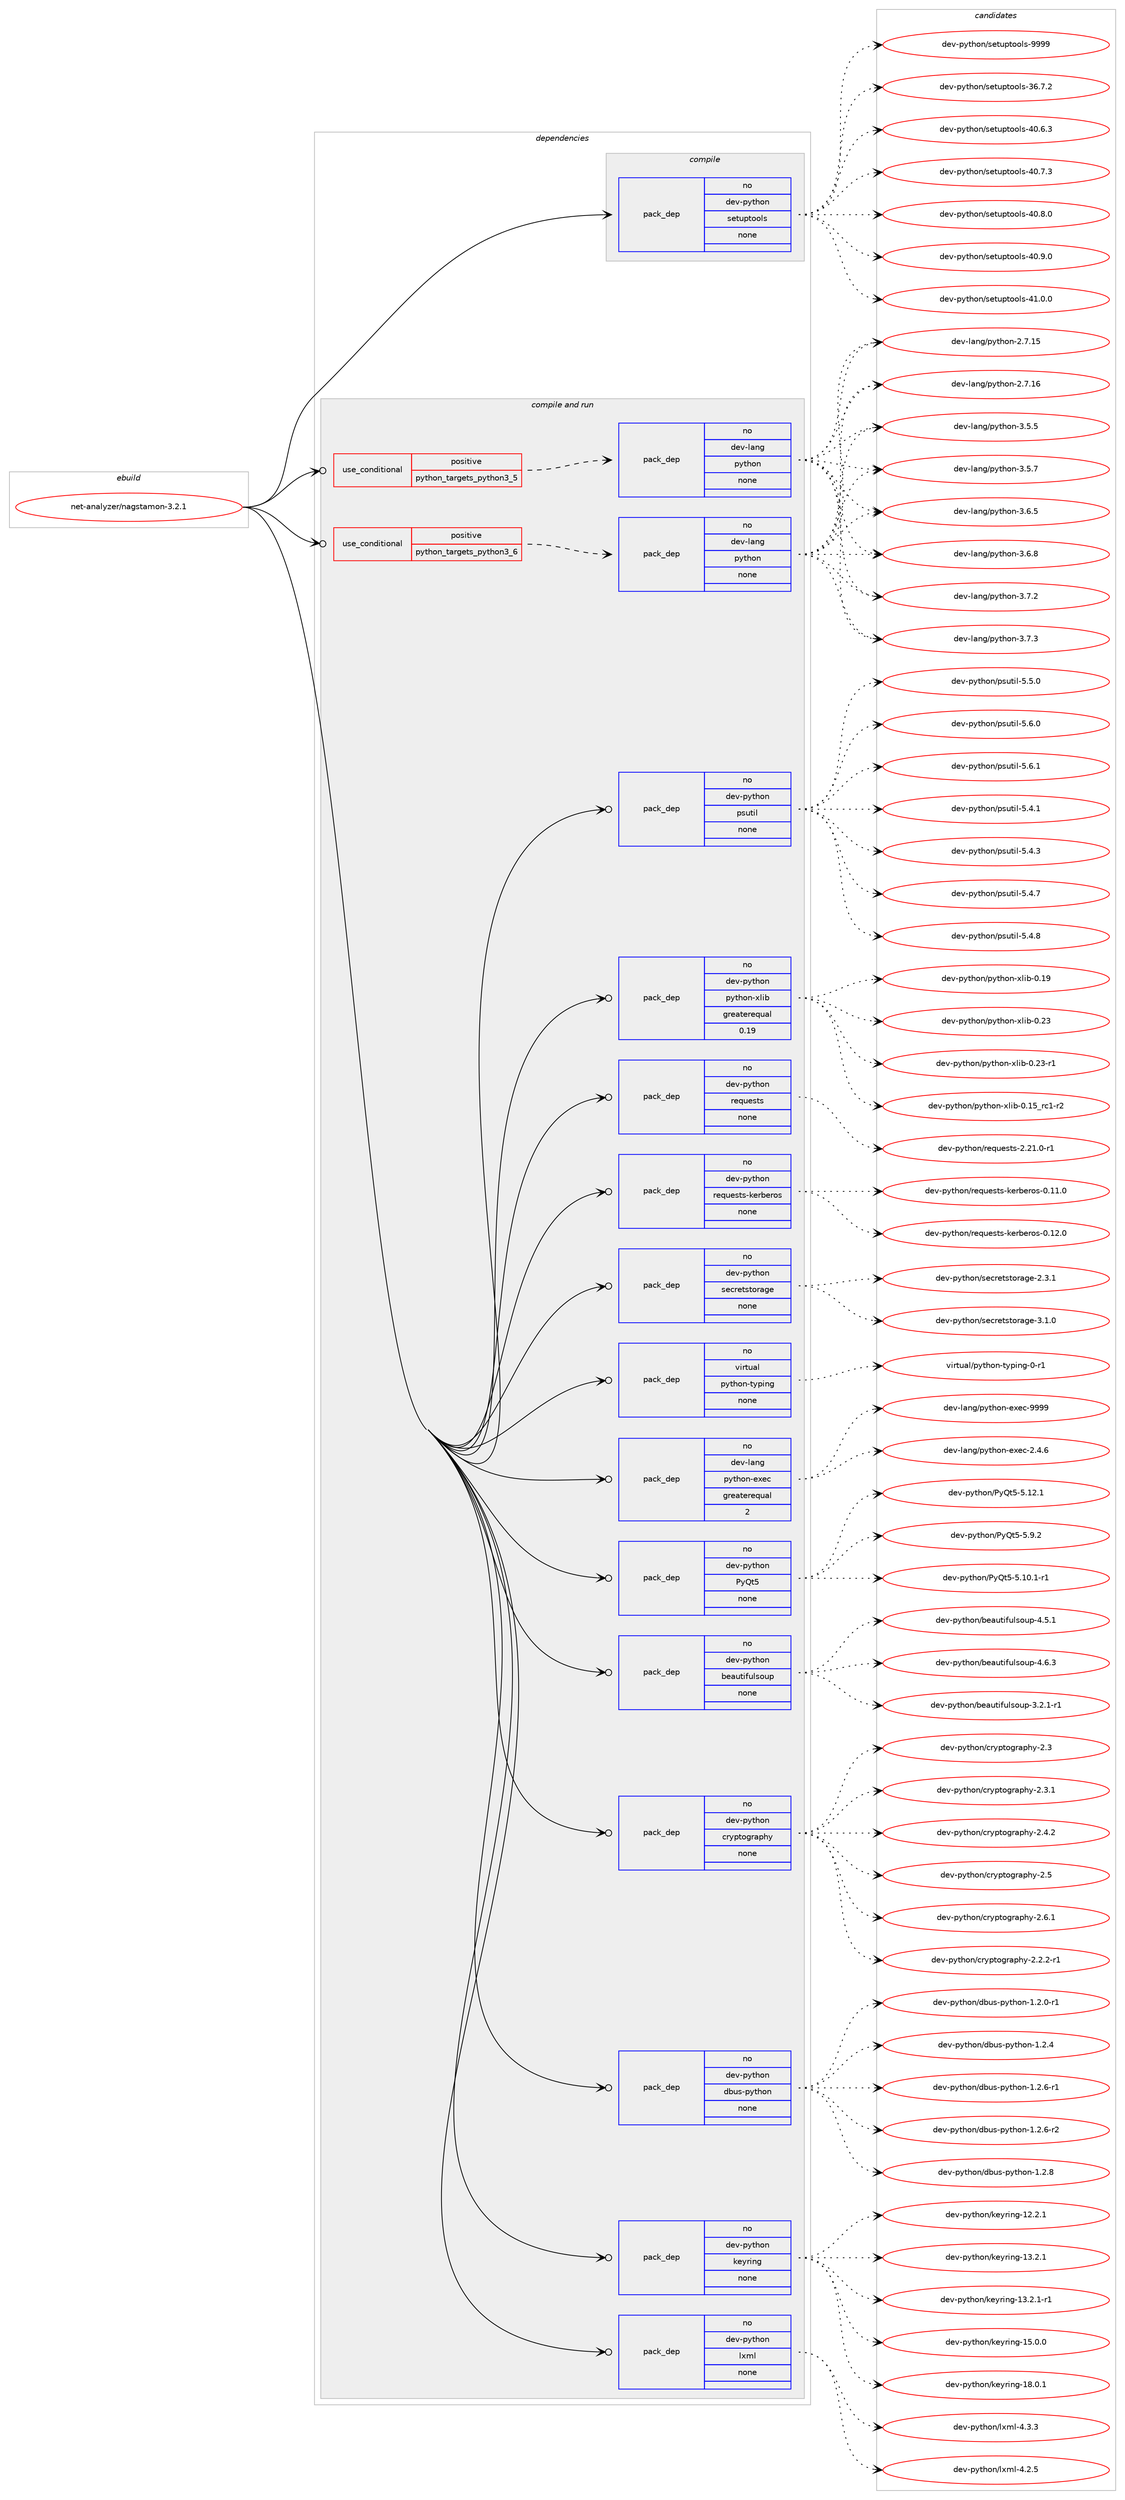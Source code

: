 digraph prolog {

# *************
# Graph options
# *************

newrank=true;
concentrate=true;
compound=true;
graph [rankdir=LR,fontname=Helvetica,fontsize=10,ranksep=1.5];#, ranksep=2.5, nodesep=0.2];
edge  [arrowhead=vee];
node  [fontname=Helvetica,fontsize=10];

# **********
# The ebuild
# **********

subgraph cluster_leftcol {
color=gray;
rank=same;
label=<<i>ebuild</i>>;
id [label="net-analyzer/nagstamon-3.2.1", color=red, width=4, href="../net-analyzer/nagstamon-3.2.1.svg"];
}

# ****************
# The dependencies
# ****************

subgraph cluster_midcol {
color=gray;
label=<<i>dependencies</i>>;
subgraph cluster_compile {
fillcolor="#eeeeee";
style=filled;
label=<<i>compile</i>>;
subgraph pack889 {
dependency1023 [label=<<TABLE BORDER="0" CELLBORDER="1" CELLSPACING="0" CELLPADDING="4" WIDTH="220"><TR><TD ROWSPAN="6" CELLPADDING="30">pack_dep</TD></TR><TR><TD WIDTH="110">no</TD></TR><TR><TD>dev-python</TD></TR><TR><TD>setuptools</TD></TR><TR><TD>none</TD></TR><TR><TD></TD></TR></TABLE>>, shape=none, color=blue];
}
id:e -> dependency1023:w [weight=20,style="solid",arrowhead="vee"];
}
subgraph cluster_compileandrun {
fillcolor="#eeeeee";
style=filled;
label=<<i>compile and run</i>>;
subgraph cond114 {
dependency1024 [label=<<TABLE BORDER="0" CELLBORDER="1" CELLSPACING="0" CELLPADDING="4"><TR><TD ROWSPAN="3" CELLPADDING="10">use_conditional</TD></TR><TR><TD>positive</TD></TR><TR><TD>python_targets_python3_5</TD></TR></TABLE>>, shape=none, color=red];
subgraph pack890 {
dependency1025 [label=<<TABLE BORDER="0" CELLBORDER="1" CELLSPACING="0" CELLPADDING="4" WIDTH="220"><TR><TD ROWSPAN="6" CELLPADDING="30">pack_dep</TD></TR><TR><TD WIDTH="110">no</TD></TR><TR><TD>dev-lang</TD></TR><TR><TD>python</TD></TR><TR><TD>none</TD></TR><TR><TD></TD></TR></TABLE>>, shape=none, color=blue];
}
dependency1024:e -> dependency1025:w [weight=20,style="dashed",arrowhead="vee"];
}
id:e -> dependency1024:w [weight=20,style="solid",arrowhead="odotvee"];
subgraph cond115 {
dependency1026 [label=<<TABLE BORDER="0" CELLBORDER="1" CELLSPACING="0" CELLPADDING="4"><TR><TD ROWSPAN="3" CELLPADDING="10">use_conditional</TD></TR><TR><TD>positive</TD></TR><TR><TD>python_targets_python3_6</TD></TR></TABLE>>, shape=none, color=red];
subgraph pack891 {
dependency1027 [label=<<TABLE BORDER="0" CELLBORDER="1" CELLSPACING="0" CELLPADDING="4" WIDTH="220"><TR><TD ROWSPAN="6" CELLPADDING="30">pack_dep</TD></TR><TR><TD WIDTH="110">no</TD></TR><TR><TD>dev-lang</TD></TR><TR><TD>python</TD></TR><TR><TD>none</TD></TR><TR><TD></TD></TR></TABLE>>, shape=none, color=blue];
}
dependency1026:e -> dependency1027:w [weight=20,style="dashed",arrowhead="vee"];
}
id:e -> dependency1026:w [weight=20,style="solid",arrowhead="odotvee"];
subgraph pack892 {
dependency1028 [label=<<TABLE BORDER="0" CELLBORDER="1" CELLSPACING="0" CELLPADDING="4" WIDTH="220"><TR><TD ROWSPAN="6" CELLPADDING="30">pack_dep</TD></TR><TR><TD WIDTH="110">no</TD></TR><TR><TD>dev-lang</TD></TR><TR><TD>python-exec</TD></TR><TR><TD>greaterequal</TD></TR><TR><TD>2</TD></TR></TABLE>>, shape=none, color=blue];
}
id:e -> dependency1028:w [weight=20,style="solid",arrowhead="odotvee"];
subgraph pack893 {
dependency1029 [label=<<TABLE BORDER="0" CELLBORDER="1" CELLSPACING="0" CELLPADDING="4" WIDTH="220"><TR><TD ROWSPAN="6" CELLPADDING="30">pack_dep</TD></TR><TR><TD WIDTH="110">no</TD></TR><TR><TD>dev-python</TD></TR><TR><TD>PyQt5</TD></TR><TR><TD>none</TD></TR><TR><TD></TD></TR></TABLE>>, shape=none, color=blue];
}
id:e -> dependency1029:w [weight=20,style="solid",arrowhead="odotvee"];
subgraph pack894 {
dependency1030 [label=<<TABLE BORDER="0" CELLBORDER="1" CELLSPACING="0" CELLPADDING="4" WIDTH="220"><TR><TD ROWSPAN="6" CELLPADDING="30">pack_dep</TD></TR><TR><TD WIDTH="110">no</TD></TR><TR><TD>dev-python</TD></TR><TR><TD>beautifulsoup</TD></TR><TR><TD>none</TD></TR><TR><TD></TD></TR></TABLE>>, shape=none, color=blue];
}
id:e -> dependency1030:w [weight=20,style="solid",arrowhead="odotvee"];
subgraph pack895 {
dependency1031 [label=<<TABLE BORDER="0" CELLBORDER="1" CELLSPACING="0" CELLPADDING="4" WIDTH="220"><TR><TD ROWSPAN="6" CELLPADDING="30">pack_dep</TD></TR><TR><TD WIDTH="110">no</TD></TR><TR><TD>dev-python</TD></TR><TR><TD>cryptography</TD></TR><TR><TD>none</TD></TR><TR><TD></TD></TR></TABLE>>, shape=none, color=blue];
}
id:e -> dependency1031:w [weight=20,style="solid",arrowhead="odotvee"];
subgraph pack896 {
dependency1032 [label=<<TABLE BORDER="0" CELLBORDER="1" CELLSPACING="0" CELLPADDING="4" WIDTH="220"><TR><TD ROWSPAN="6" CELLPADDING="30">pack_dep</TD></TR><TR><TD WIDTH="110">no</TD></TR><TR><TD>dev-python</TD></TR><TR><TD>dbus-python</TD></TR><TR><TD>none</TD></TR><TR><TD></TD></TR></TABLE>>, shape=none, color=blue];
}
id:e -> dependency1032:w [weight=20,style="solid",arrowhead="odotvee"];
subgraph pack897 {
dependency1033 [label=<<TABLE BORDER="0" CELLBORDER="1" CELLSPACING="0" CELLPADDING="4" WIDTH="220"><TR><TD ROWSPAN="6" CELLPADDING="30">pack_dep</TD></TR><TR><TD WIDTH="110">no</TD></TR><TR><TD>dev-python</TD></TR><TR><TD>keyring</TD></TR><TR><TD>none</TD></TR><TR><TD></TD></TR></TABLE>>, shape=none, color=blue];
}
id:e -> dependency1033:w [weight=20,style="solid",arrowhead="odotvee"];
subgraph pack898 {
dependency1034 [label=<<TABLE BORDER="0" CELLBORDER="1" CELLSPACING="0" CELLPADDING="4" WIDTH="220"><TR><TD ROWSPAN="6" CELLPADDING="30">pack_dep</TD></TR><TR><TD WIDTH="110">no</TD></TR><TR><TD>dev-python</TD></TR><TR><TD>lxml</TD></TR><TR><TD>none</TD></TR><TR><TD></TD></TR></TABLE>>, shape=none, color=blue];
}
id:e -> dependency1034:w [weight=20,style="solid",arrowhead="odotvee"];
subgraph pack899 {
dependency1035 [label=<<TABLE BORDER="0" CELLBORDER="1" CELLSPACING="0" CELLPADDING="4" WIDTH="220"><TR><TD ROWSPAN="6" CELLPADDING="30">pack_dep</TD></TR><TR><TD WIDTH="110">no</TD></TR><TR><TD>dev-python</TD></TR><TR><TD>psutil</TD></TR><TR><TD>none</TD></TR><TR><TD></TD></TR></TABLE>>, shape=none, color=blue];
}
id:e -> dependency1035:w [weight=20,style="solid",arrowhead="odotvee"];
subgraph pack900 {
dependency1036 [label=<<TABLE BORDER="0" CELLBORDER="1" CELLSPACING="0" CELLPADDING="4" WIDTH="220"><TR><TD ROWSPAN="6" CELLPADDING="30">pack_dep</TD></TR><TR><TD WIDTH="110">no</TD></TR><TR><TD>dev-python</TD></TR><TR><TD>python-xlib</TD></TR><TR><TD>greaterequal</TD></TR><TR><TD>0.19</TD></TR></TABLE>>, shape=none, color=blue];
}
id:e -> dependency1036:w [weight=20,style="solid",arrowhead="odotvee"];
subgraph pack901 {
dependency1037 [label=<<TABLE BORDER="0" CELLBORDER="1" CELLSPACING="0" CELLPADDING="4" WIDTH="220"><TR><TD ROWSPAN="6" CELLPADDING="30">pack_dep</TD></TR><TR><TD WIDTH="110">no</TD></TR><TR><TD>dev-python</TD></TR><TR><TD>requests</TD></TR><TR><TD>none</TD></TR><TR><TD></TD></TR></TABLE>>, shape=none, color=blue];
}
id:e -> dependency1037:w [weight=20,style="solid",arrowhead="odotvee"];
subgraph pack902 {
dependency1038 [label=<<TABLE BORDER="0" CELLBORDER="1" CELLSPACING="0" CELLPADDING="4" WIDTH="220"><TR><TD ROWSPAN="6" CELLPADDING="30">pack_dep</TD></TR><TR><TD WIDTH="110">no</TD></TR><TR><TD>dev-python</TD></TR><TR><TD>requests-kerberos</TD></TR><TR><TD>none</TD></TR><TR><TD></TD></TR></TABLE>>, shape=none, color=blue];
}
id:e -> dependency1038:w [weight=20,style="solid",arrowhead="odotvee"];
subgraph pack903 {
dependency1039 [label=<<TABLE BORDER="0" CELLBORDER="1" CELLSPACING="0" CELLPADDING="4" WIDTH="220"><TR><TD ROWSPAN="6" CELLPADDING="30">pack_dep</TD></TR><TR><TD WIDTH="110">no</TD></TR><TR><TD>dev-python</TD></TR><TR><TD>secretstorage</TD></TR><TR><TD>none</TD></TR><TR><TD></TD></TR></TABLE>>, shape=none, color=blue];
}
id:e -> dependency1039:w [weight=20,style="solid",arrowhead="odotvee"];
subgraph pack904 {
dependency1040 [label=<<TABLE BORDER="0" CELLBORDER="1" CELLSPACING="0" CELLPADDING="4" WIDTH="220"><TR><TD ROWSPAN="6" CELLPADDING="30">pack_dep</TD></TR><TR><TD WIDTH="110">no</TD></TR><TR><TD>virtual</TD></TR><TR><TD>python-typing</TD></TR><TR><TD>none</TD></TR><TR><TD></TD></TR></TABLE>>, shape=none, color=blue];
}
id:e -> dependency1040:w [weight=20,style="solid",arrowhead="odotvee"];
}
subgraph cluster_run {
fillcolor="#eeeeee";
style=filled;
label=<<i>run</i>>;
}
}

# **************
# The candidates
# **************

subgraph cluster_choices {
rank=same;
color=gray;
label=<<i>candidates</i>>;

subgraph choice889 {
color=black;
nodesep=1;
choice100101118451121211161041111104711510111611711211611111110811545515446554650 [label="dev-python/setuptools-36.7.2", color=red, width=4,href="../dev-python/setuptools-36.7.2.svg"];
choice100101118451121211161041111104711510111611711211611111110811545524846544651 [label="dev-python/setuptools-40.6.3", color=red, width=4,href="../dev-python/setuptools-40.6.3.svg"];
choice100101118451121211161041111104711510111611711211611111110811545524846554651 [label="dev-python/setuptools-40.7.3", color=red, width=4,href="../dev-python/setuptools-40.7.3.svg"];
choice100101118451121211161041111104711510111611711211611111110811545524846564648 [label="dev-python/setuptools-40.8.0", color=red, width=4,href="../dev-python/setuptools-40.8.0.svg"];
choice100101118451121211161041111104711510111611711211611111110811545524846574648 [label="dev-python/setuptools-40.9.0", color=red, width=4,href="../dev-python/setuptools-40.9.0.svg"];
choice100101118451121211161041111104711510111611711211611111110811545524946484648 [label="dev-python/setuptools-41.0.0", color=red, width=4,href="../dev-python/setuptools-41.0.0.svg"];
choice10010111845112121116104111110471151011161171121161111111081154557575757 [label="dev-python/setuptools-9999", color=red, width=4,href="../dev-python/setuptools-9999.svg"];
dependency1023:e -> choice100101118451121211161041111104711510111611711211611111110811545515446554650:w [style=dotted,weight="100"];
dependency1023:e -> choice100101118451121211161041111104711510111611711211611111110811545524846544651:w [style=dotted,weight="100"];
dependency1023:e -> choice100101118451121211161041111104711510111611711211611111110811545524846554651:w [style=dotted,weight="100"];
dependency1023:e -> choice100101118451121211161041111104711510111611711211611111110811545524846564648:w [style=dotted,weight="100"];
dependency1023:e -> choice100101118451121211161041111104711510111611711211611111110811545524846574648:w [style=dotted,weight="100"];
dependency1023:e -> choice100101118451121211161041111104711510111611711211611111110811545524946484648:w [style=dotted,weight="100"];
dependency1023:e -> choice10010111845112121116104111110471151011161171121161111111081154557575757:w [style=dotted,weight="100"];
}
subgraph choice890 {
color=black;
nodesep=1;
choice10010111845108971101034711212111610411111045504655464953 [label="dev-lang/python-2.7.15", color=red, width=4,href="../dev-lang/python-2.7.15.svg"];
choice10010111845108971101034711212111610411111045504655464954 [label="dev-lang/python-2.7.16", color=red, width=4,href="../dev-lang/python-2.7.16.svg"];
choice100101118451089711010347112121116104111110455146534653 [label="dev-lang/python-3.5.5", color=red, width=4,href="../dev-lang/python-3.5.5.svg"];
choice100101118451089711010347112121116104111110455146534655 [label="dev-lang/python-3.5.7", color=red, width=4,href="../dev-lang/python-3.5.7.svg"];
choice100101118451089711010347112121116104111110455146544653 [label="dev-lang/python-3.6.5", color=red, width=4,href="../dev-lang/python-3.6.5.svg"];
choice100101118451089711010347112121116104111110455146544656 [label="dev-lang/python-3.6.8", color=red, width=4,href="../dev-lang/python-3.6.8.svg"];
choice100101118451089711010347112121116104111110455146554650 [label="dev-lang/python-3.7.2", color=red, width=4,href="../dev-lang/python-3.7.2.svg"];
choice100101118451089711010347112121116104111110455146554651 [label="dev-lang/python-3.7.3", color=red, width=4,href="../dev-lang/python-3.7.3.svg"];
dependency1025:e -> choice10010111845108971101034711212111610411111045504655464953:w [style=dotted,weight="100"];
dependency1025:e -> choice10010111845108971101034711212111610411111045504655464954:w [style=dotted,weight="100"];
dependency1025:e -> choice100101118451089711010347112121116104111110455146534653:w [style=dotted,weight="100"];
dependency1025:e -> choice100101118451089711010347112121116104111110455146534655:w [style=dotted,weight="100"];
dependency1025:e -> choice100101118451089711010347112121116104111110455146544653:w [style=dotted,weight="100"];
dependency1025:e -> choice100101118451089711010347112121116104111110455146544656:w [style=dotted,weight="100"];
dependency1025:e -> choice100101118451089711010347112121116104111110455146554650:w [style=dotted,weight="100"];
dependency1025:e -> choice100101118451089711010347112121116104111110455146554651:w [style=dotted,weight="100"];
}
subgraph choice891 {
color=black;
nodesep=1;
choice10010111845108971101034711212111610411111045504655464953 [label="dev-lang/python-2.7.15", color=red, width=4,href="../dev-lang/python-2.7.15.svg"];
choice10010111845108971101034711212111610411111045504655464954 [label="dev-lang/python-2.7.16", color=red, width=4,href="../dev-lang/python-2.7.16.svg"];
choice100101118451089711010347112121116104111110455146534653 [label="dev-lang/python-3.5.5", color=red, width=4,href="../dev-lang/python-3.5.5.svg"];
choice100101118451089711010347112121116104111110455146534655 [label="dev-lang/python-3.5.7", color=red, width=4,href="../dev-lang/python-3.5.7.svg"];
choice100101118451089711010347112121116104111110455146544653 [label="dev-lang/python-3.6.5", color=red, width=4,href="../dev-lang/python-3.6.5.svg"];
choice100101118451089711010347112121116104111110455146544656 [label="dev-lang/python-3.6.8", color=red, width=4,href="../dev-lang/python-3.6.8.svg"];
choice100101118451089711010347112121116104111110455146554650 [label="dev-lang/python-3.7.2", color=red, width=4,href="../dev-lang/python-3.7.2.svg"];
choice100101118451089711010347112121116104111110455146554651 [label="dev-lang/python-3.7.3", color=red, width=4,href="../dev-lang/python-3.7.3.svg"];
dependency1027:e -> choice10010111845108971101034711212111610411111045504655464953:w [style=dotted,weight="100"];
dependency1027:e -> choice10010111845108971101034711212111610411111045504655464954:w [style=dotted,weight="100"];
dependency1027:e -> choice100101118451089711010347112121116104111110455146534653:w [style=dotted,weight="100"];
dependency1027:e -> choice100101118451089711010347112121116104111110455146534655:w [style=dotted,weight="100"];
dependency1027:e -> choice100101118451089711010347112121116104111110455146544653:w [style=dotted,weight="100"];
dependency1027:e -> choice100101118451089711010347112121116104111110455146544656:w [style=dotted,weight="100"];
dependency1027:e -> choice100101118451089711010347112121116104111110455146554650:w [style=dotted,weight="100"];
dependency1027:e -> choice100101118451089711010347112121116104111110455146554651:w [style=dotted,weight="100"];
}
subgraph choice892 {
color=black;
nodesep=1;
choice1001011184510897110103471121211161041111104510112010199455046524654 [label="dev-lang/python-exec-2.4.6", color=red, width=4,href="../dev-lang/python-exec-2.4.6.svg"];
choice10010111845108971101034711212111610411111045101120101994557575757 [label="dev-lang/python-exec-9999", color=red, width=4,href="../dev-lang/python-exec-9999.svg"];
dependency1028:e -> choice1001011184510897110103471121211161041111104510112010199455046524654:w [style=dotted,weight="100"];
dependency1028:e -> choice10010111845108971101034711212111610411111045101120101994557575757:w [style=dotted,weight="100"];
}
subgraph choice893 {
color=black;
nodesep=1;
choice1001011184511212111610411111047801218111653455346494846494511449 [label="dev-python/PyQt5-5.10.1-r1", color=red, width=4,href="../dev-python/PyQt5-5.10.1-r1.svg"];
choice100101118451121211161041111104780121811165345534649504649 [label="dev-python/PyQt5-5.12.1", color=red, width=4,href="../dev-python/PyQt5-5.12.1.svg"];
choice1001011184511212111610411111047801218111653455346574650 [label="dev-python/PyQt5-5.9.2", color=red, width=4,href="../dev-python/PyQt5-5.9.2.svg"];
dependency1029:e -> choice1001011184511212111610411111047801218111653455346494846494511449:w [style=dotted,weight="100"];
dependency1029:e -> choice100101118451121211161041111104780121811165345534649504649:w [style=dotted,weight="100"];
dependency1029:e -> choice1001011184511212111610411111047801218111653455346574650:w [style=dotted,weight="100"];
}
subgraph choice894 {
color=black;
nodesep=1;
choice100101118451121211161041111104798101971171161051021171081151111171124551465046494511449 [label="dev-python/beautifulsoup-3.2.1-r1", color=red, width=4,href="../dev-python/beautifulsoup-3.2.1-r1.svg"];
choice10010111845112121116104111110479810197117116105102117108115111117112455246534649 [label="dev-python/beautifulsoup-4.5.1", color=red, width=4,href="../dev-python/beautifulsoup-4.5.1.svg"];
choice10010111845112121116104111110479810197117116105102117108115111117112455246544651 [label="dev-python/beautifulsoup-4.6.3", color=red, width=4,href="../dev-python/beautifulsoup-4.6.3.svg"];
dependency1030:e -> choice100101118451121211161041111104798101971171161051021171081151111171124551465046494511449:w [style=dotted,weight="100"];
dependency1030:e -> choice10010111845112121116104111110479810197117116105102117108115111117112455246534649:w [style=dotted,weight="100"];
dependency1030:e -> choice10010111845112121116104111110479810197117116105102117108115111117112455246544651:w [style=dotted,weight="100"];
}
subgraph choice895 {
color=black;
nodesep=1;
choice100101118451121211161041111104799114121112116111103114971121041214550465046504511449 [label="dev-python/cryptography-2.2.2-r1", color=red, width=4,href="../dev-python/cryptography-2.2.2-r1.svg"];
choice1001011184511212111610411111047991141211121161111031149711210412145504651 [label="dev-python/cryptography-2.3", color=red, width=4,href="../dev-python/cryptography-2.3.svg"];
choice10010111845112121116104111110479911412111211611110311497112104121455046514649 [label="dev-python/cryptography-2.3.1", color=red, width=4,href="../dev-python/cryptography-2.3.1.svg"];
choice10010111845112121116104111110479911412111211611110311497112104121455046524650 [label="dev-python/cryptography-2.4.2", color=red, width=4,href="../dev-python/cryptography-2.4.2.svg"];
choice1001011184511212111610411111047991141211121161111031149711210412145504653 [label="dev-python/cryptography-2.5", color=red, width=4,href="../dev-python/cryptography-2.5.svg"];
choice10010111845112121116104111110479911412111211611110311497112104121455046544649 [label="dev-python/cryptography-2.6.1", color=red, width=4,href="../dev-python/cryptography-2.6.1.svg"];
dependency1031:e -> choice100101118451121211161041111104799114121112116111103114971121041214550465046504511449:w [style=dotted,weight="100"];
dependency1031:e -> choice1001011184511212111610411111047991141211121161111031149711210412145504651:w [style=dotted,weight="100"];
dependency1031:e -> choice10010111845112121116104111110479911412111211611110311497112104121455046514649:w [style=dotted,weight="100"];
dependency1031:e -> choice10010111845112121116104111110479911412111211611110311497112104121455046524650:w [style=dotted,weight="100"];
dependency1031:e -> choice1001011184511212111610411111047991141211121161111031149711210412145504653:w [style=dotted,weight="100"];
dependency1031:e -> choice10010111845112121116104111110479911412111211611110311497112104121455046544649:w [style=dotted,weight="100"];
}
subgraph choice896 {
color=black;
nodesep=1;
choice100101118451121211161041111104710098117115451121211161041111104549465046484511449 [label="dev-python/dbus-python-1.2.0-r1", color=red, width=4,href="../dev-python/dbus-python-1.2.0-r1.svg"];
choice10010111845112121116104111110471009811711545112121116104111110454946504652 [label="dev-python/dbus-python-1.2.4", color=red, width=4,href="../dev-python/dbus-python-1.2.4.svg"];
choice100101118451121211161041111104710098117115451121211161041111104549465046544511449 [label="dev-python/dbus-python-1.2.6-r1", color=red, width=4,href="../dev-python/dbus-python-1.2.6-r1.svg"];
choice100101118451121211161041111104710098117115451121211161041111104549465046544511450 [label="dev-python/dbus-python-1.2.6-r2", color=red, width=4,href="../dev-python/dbus-python-1.2.6-r2.svg"];
choice10010111845112121116104111110471009811711545112121116104111110454946504656 [label="dev-python/dbus-python-1.2.8", color=red, width=4,href="../dev-python/dbus-python-1.2.8.svg"];
dependency1032:e -> choice100101118451121211161041111104710098117115451121211161041111104549465046484511449:w [style=dotted,weight="100"];
dependency1032:e -> choice10010111845112121116104111110471009811711545112121116104111110454946504652:w [style=dotted,weight="100"];
dependency1032:e -> choice100101118451121211161041111104710098117115451121211161041111104549465046544511449:w [style=dotted,weight="100"];
dependency1032:e -> choice100101118451121211161041111104710098117115451121211161041111104549465046544511450:w [style=dotted,weight="100"];
dependency1032:e -> choice10010111845112121116104111110471009811711545112121116104111110454946504656:w [style=dotted,weight="100"];
}
subgraph choice897 {
color=black;
nodesep=1;
choice100101118451121211161041111104710710112111410511010345495046504649 [label="dev-python/keyring-12.2.1", color=red, width=4,href="../dev-python/keyring-12.2.1.svg"];
choice100101118451121211161041111104710710112111410511010345495146504649 [label="dev-python/keyring-13.2.1", color=red, width=4,href="../dev-python/keyring-13.2.1.svg"];
choice1001011184511212111610411111047107101121114105110103454951465046494511449 [label="dev-python/keyring-13.2.1-r1", color=red, width=4,href="../dev-python/keyring-13.2.1-r1.svg"];
choice100101118451121211161041111104710710112111410511010345495346484648 [label="dev-python/keyring-15.0.0", color=red, width=4,href="../dev-python/keyring-15.0.0.svg"];
choice100101118451121211161041111104710710112111410511010345495646484649 [label="dev-python/keyring-18.0.1", color=red, width=4,href="../dev-python/keyring-18.0.1.svg"];
dependency1033:e -> choice100101118451121211161041111104710710112111410511010345495046504649:w [style=dotted,weight="100"];
dependency1033:e -> choice100101118451121211161041111104710710112111410511010345495146504649:w [style=dotted,weight="100"];
dependency1033:e -> choice1001011184511212111610411111047107101121114105110103454951465046494511449:w [style=dotted,weight="100"];
dependency1033:e -> choice100101118451121211161041111104710710112111410511010345495346484648:w [style=dotted,weight="100"];
dependency1033:e -> choice100101118451121211161041111104710710112111410511010345495646484649:w [style=dotted,weight="100"];
}
subgraph choice898 {
color=black;
nodesep=1;
choice1001011184511212111610411111047108120109108455246504653 [label="dev-python/lxml-4.2.5", color=red, width=4,href="../dev-python/lxml-4.2.5.svg"];
choice1001011184511212111610411111047108120109108455246514651 [label="dev-python/lxml-4.3.3", color=red, width=4,href="../dev-python/lxml-4.3.3.svg"];
dependency1034:e -> choice1001011184511212111610411111047108120109108455246504653:w [style=dotted,weight="100"];
dependency1034:e -> choice1001011184511212111610411111047108120109108455246514651:w [style=dotted,weight="100"];
}
subgraph choice899 {
color=black;
nodesep=1;
choice1001011184511212111610411111047112115117116105108455346524649 [label="dev-python/psutil-5.4.1", color=red, width=4,href="../dev-python/psutil-5.4.1.svg"];
choice1001011184511212111610411111047112115117116105108455346524651 [label="dev-python/psutil-5.4.3", color=red, width=4,href="../dev-python/psutil-5.4.3.svg"];
choice1001011184511212111610411111047112115117116105108455346524655 [label="dev-python/psutil-5.4.7", color=red, width=4,href="../dev-python/psutil-5.4.7.svg"];
choice1001011184511212111610411111047112115117116105108455346524656 [label="dev-python/psutil-5.4.8", color=red, width=4,href="../dev-python/psutil-5.4.8.svg"];
choice1001011184511212111610411111047112115117116105108455346534648 [label="dev-python/psutil-5.5.0", color=red, width=4,href="../dev-python/psutil-5.5.0.svg"];
choice1001011184511212111610411111047112115117116105108455346544648 [label="dev-python/psutil-5.6.0", color=red, width=4,href="../dev-python/psutil-5.6.0.svg"];
choice1001011184511212111610411111047112115117116105108455346544649 [label="dev-python/psutil-5.6.1", color=red, width=4,href="../dev-python/psutil-5.6.1.svg"];
dependency1035:e -> choice1001011184511212111610411111047112115117116105108455346524649:w [style=dotted,weight="100"];
dependency1035:e -> choice1001011184511212111610411111047112115117116105108455346524651:w [style=dotted,weight="100"];
dependency1035:e -> choice1001011184511212111610411111047112115117116105108455346524655:w [style=dotted,weight="100"];
dependency1035:e -> choice1001011184511212111610411111047112115117116105108455346524656:w [style=dotted,weight="100"];
dependency1035:e -> choice1001011184511212111610411111047112115117116105108455346534648:w [style=dotted,weight="100"];
dependency1035:e -> choice1001011184511212111610411111047112115117116105108455346544648:w [style=dotted,weight="100"];
dependency1035:e -> choice1001011184511212111610411111047112115117116105108455346544649:w [style=dotted,weight="100"];
}
subgraph choice900 {
color=black;
nodesep=1;
choice1001011184511212111610411111047112121116104111110451201081059845484649539511499494511450 [label="dev-python/python-xlib-0.15_rc1-r2", color=red, width=4,href="../dev-python/python-xlib-0.15_rc1-r2.svg"];
choice100101118451121211161041111104711212111610411111045120108105984548464957 [label="dev-python/python-xlib-0.19", color=red, width=4,href="../dev-python/python-xlib-0.19.svg"];
choice100101118451121211161041111104711212111610411111045120108105984548465051 [label="dev-python/python-xlib-0.23", color=red, width=4,href="../dev-python/python-xlib-0.23.svg"];
choice1001011184511212111610411111047112121116104111110451201081059845484650514511449 [label="dev-python/python-xlib-0.23-r1", color=red, width=4,href="../dev-python/python-xlib-0.23-r1.svg"];
dependency1036:e -> choice1001011184511212111610411111047112121116104111110451201081059845484649539511499494511450:w [style=dotted,weight="100"];
dependency1036:e -> choice100101118451121211161041111104711212111610411111045120108105984548464957:w [style=dotted,weight="100"];
dependency1036:e -> choice100101118451121211161041111104711212111610411111045120108105984548465051:w [style=dotted,weight="100"];
dependency1036:e -> choice1001011184511212111610411111047112121116104111110451201081059845484650514511449:w [style=dotted,weight="100"];
}
subgraph choice901 {
color=black;
nodesep=1;
choice1001011184511212111610411111047114101113117101115116115455046504946484511449 [label="dev-python/requests-2.21.0-r1", color=red, width=4,href="../dev-python/requests-2.21.0-r1.svg"];
dependency1037:e -> choice1001011184511212111610411111047114101113117101115116115455046504946484511449:w [style=dotted,weight="100"];
}
subgraph choice902 {
color=black;
nodesep=1;
choice1001011184511212111610411111047114101113117101115116115451071011149810111411111545484649494648 [label="dev-python/requests-kerberos-0.11.0", color=red, width=4,href="../dev-python/requests-kerberos-0.11.0.svg"];
choice1001011184511212111610411111047114101113117101115116115451071011149810111411111545484649504648 [label="dev-python/requests-kerberos-0.12.0", color=red, width=4,href="../dev-python/requests-kerberos-0.12.0.svg"];
dependency1038:e -> choice1001011184511212111610411111047114101113117101115116115451071011149810111411111545484649494648:w [style=dotted,weight="100"];
dependency1038:e -> choice1001011184511212111610411111047114101113117101115116115451071011149810111411111545484649504648:w [style=dotted,weight="100"];
}
subgraph choice903 {
color=black;
nodesep=1;
choice10010111845112121116104111110471151019911410111611511611111497103101455046514649 [label="dev-python/secretstorage-2.3.1", color=red, width=4,href="../dev-python/secretstorage-2.3.1.svg"];
choice10010111845112121116104111110471151019911410111611511611111497103101455146494648 [label="dev-python/secretstorage-3.1.0", color=red, width=4,href="../dev-python/secretstorage-3.1.0.svg"];
dependency1039:e -> choice10010111845112121116104111110471151019911410111611511611111497103101455046514649:w [style=dotted,weight="100"];
dependency1039:e -> choice10010111845112121116104111110471151019911410111611511611111497103101455146494648:w [style=dotted,weight="100"];
}
subgraph choice904 {
color=black;
nodesep=1;
choice11810511411611797108471121211161041111104511612111210511010345484511449 [label="virtual/python-typing-0-r1", color=red, width=4,href="../virtual/python-typing-0-r1.svg"];
dependency1040:e -> choice11810511411611797108471121211161041111104511612111210511010345484511449:w [style=dotted,weight="100"];
}
}

}
